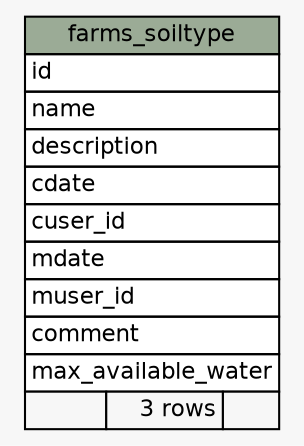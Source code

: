 // dot 2.34.0 on Mac OS X 10.9.1
// SchemaSpy rev Unknown
digraph "farms_soiltype" {
  graph [
    rankdir="RL"
    bgcolor="#f7f7f7"
    nodesep="0.18"
    ranksep="0.46"
    fontname="Helvetica"
    fontsize="11"
  ];
  node [
    fontname="Helvetica"
    fontsize="11"
    shape="plaintext"
  ];
  edge [
    arrowsize="0.8"
  ];
  "farms_soiltype" [
    label=<
    <TABLE BORDER="0" CELLBORDER="1" CELLSPACING="0" BGCOLOR="#ffffff">
      <TR><TD COLSPAN="3" BGCOLOR="#9bab96" ALIGN="CENTER">farms_soiltype</TD></TR>
      <TR><TD PORT="id" COLSPAN="3" ALIGN="LEFT">id</TD></TR>
      <TR><TD PORT="name" COLSPAN="3" ALIGN="LEFT">name</TD></TR>
      <TR><TD PORT="description" COLSPAN="3" ALIGN="LEFT">description</TD></TR>
      <TR><TD PORT="cdate" COLSPAN="3" ALIGN="LEFT">cdate</TD></TR>
      <TR><TD PORT="cuser_id" COLSPAN="3" ALIGN="LEFT">cuser_id</TD></TR>
      <TR><TD PORT="mdate" COLSPAN="3" ALIGN="LEFT">mdate</TD></TR>
      <TR><TD PORT="muser_id" COLSPAN="3" ALIGN="LEFT">muser_id</TD></TR>
      <TR><TD PORT="comment" COLSPAN="3" ALIGN="LEFT">comment</TD></TR>
      <TR><TD PORT="max_available_water" COLSPAN="3" ALIGN="LEFT">max_available_water</TD></TR>
      <TR><TD ALIGN="LEFT" BGCOLOR="#f7f7f7">  </TD><TD ALIGN="RIGHT" BGCOLOR="#f7f7f7">3 rows</TD><TD ALIGN="RIGHT" BGCOLOR="#f7f7f7">  </TD></TR>
    </TABLE>>
    URL="tables/farms_soiltype.html"
    tooltip="farms_soiltype"
  ];
}
